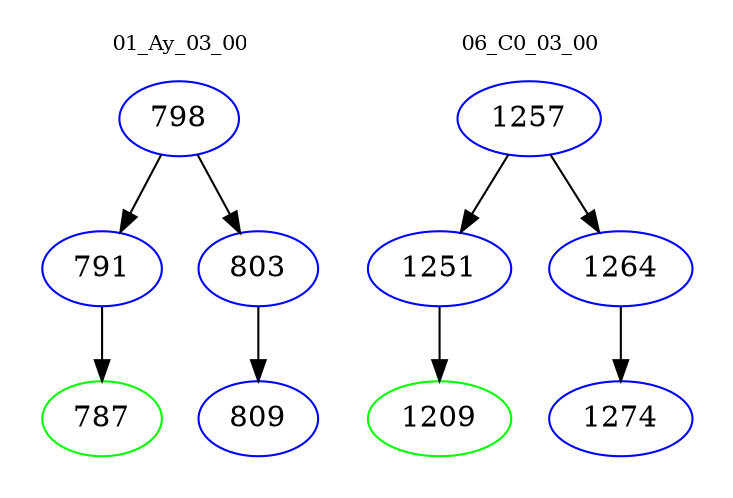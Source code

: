 digraph{
subgraph cluster_0 {
color = white
label = "01_Ay_03_00";
fontsize=10;
T0_798 [label="798", color="blue"]
T0_798 -> T0_791 [color="black"]
T0_791 [label="791", color="blue"]
T0_791 -> T0_787 [color="black"]
T0_787 [label="787", color="green"]
T0_798 -> T0_803 [color="black"]
T0_803 [label="803", color="blue"]
T0_803 -> T0_809 [color="black"]
T0_809 [label="809", color="blue"]
}
subgraph cluster_1 {
color = white
label = "06_C0_03_00";
fontsize=10;
T1_1257 [label="1257", color="blue"]
T1_1257 -> T1_1251 [color="black"]
T1_1251 [label="1251", color="blue"]
T1_1251 -> T1_1209 [color="black"]
T1_1209 [label="1209", color="green"]
T1_1257 -> T1_1264 [color="black"]
T1_1264 [label="1264", color="blue"]
T1_1264 -> T1_1274 [color="black"]
T1_1274 [label="1274", color="blue"]
}
}
